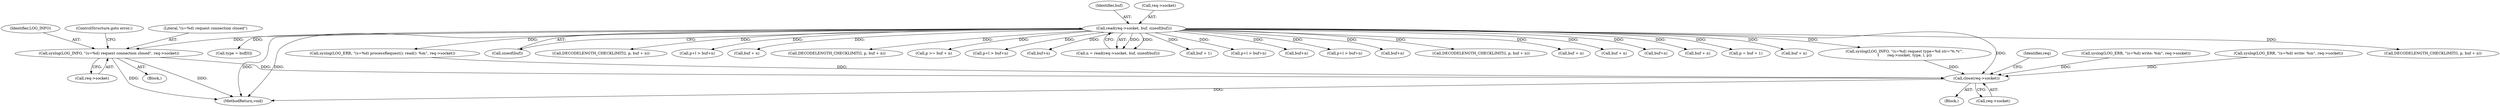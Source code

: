 digraph "0_miniupnp_140ee8d2204b383279f854802b27bdb41c1d5d1a@API" {
"1000183" [label="(Call,syslog(LOG_INFO, \"(s=%d) request connection closed\", req->socket))"];
"1000146" [label="(Call,read(req->socket, buf, sizeof(buf)))"];
"1001044" [label="(Call,close(req->socket))"];
"1000204" [label="(Call,DECODELENGTH_CHECKLIMIT(l, p, buf + n))"];
"1000116" [label="(Block,)"];
"1001044" [label="(Call,close(req->socket))"];
"1000194" [label="(Call,type = buf[0])"];
"1000151" [label="(Call,sizeof(buf))"];
"1000709" [label="(Call,DECODELENGTH_CHECKLIMIT(l, p, buf + n))"];
"1000150" [label="(Identifier,buf)"];
"1000186" [label="(Call,req->socket)"];
"1000184" [label="(Identifier,LOG_INFO)"];
"1000850" [label="(Call,p+l > buf+n)"];
"1000712" [label="(Call,buf + n)"];
"1000182" [label="(Block,)"];
"1000776" [label="(Call,DECODELENGTH_CHECKLIMIT(l, p, buf + n))"];
"1000699" [label="(Call,p >= buf + n)"];
"1000211" [label="(Call,p+l > buf+n)"];
"1000171" [label="(Call,syslog(LOG_ERR, \"(s=%d) processRequest(): read(): %m\", req->socket))"];
"1000854" [label="(Call,buf+n)"];
"1000183" [label="(Call,syslog(LOG_INFO, \"(s=%d) request connection closed\", req->socket))"];
"1001055" [label="(MethodReturn,void)"];
"1000144" [label="(Call,n = read(req->socket, buf, sizeof(buf)))"];
"1000201" [label="(Call,buf + 1)"];
"1000236" [label="(Call,syslog(LOG_INFO, \"(s=%d) request type=%d str='%.*s'\",\n\t       req->socket, type, l, p))"];
"1000189" [label="(ControlStructure,goto error;)"];
"1000783" [label="(Call,p+l > buf+n)"];
"1000787" [label="(Call,buf+n)"];
"1000146" [label="(Call,read(req->socket, buf, sizeof(buf)))"];
"1000716" [label="(Call,p+l > buf+n)"];
"1001050" [label="(Identifier,req)"];
"1001011" [label="(Call,syslog(LOG_ERR, \"(s=%d) write: %m\", req->socket))"];
"1000215" [label="(Call,buf+n)"];
"1000843" [label="(Call,DECODELENGTH_CHECKLIMIT(l, p, buf + n))"];
"1000846" [label="(Call,buf + n)"];
"1001045" [label="(Call,req->socket)"];
"1000701" [label="(Call,buf + n)"];
"1000720" [label="(Call,buf+n)"];
"1000779" [label="(Call,buf + n)"];
"1000147" [label="(Call,req->socket)"];
"1000628" [label="(Call,syslog(LOG_ERR, \"(s=%d) write: %m\", req->socket))"];
"1000185" [label="(Literal,\"(s=%d) request connection closed\")"];
"1000199" [label="(Call,p = buf + 1)"];
"1000207" [label="(Call,buf + n)"];
"1000183" -> "1000182"  [label="AST: "];
"1000183" -> "1000186"  [label="CFG: "];
"1000184" -> "1000183"  [label="AST: "];
"1000185" -> "1000183"  [label="AST: "];
"1000186" -> "1000183"  [label="AST: "];
"1000189" -> "1000183"  [label="CFG: "];
"1000183" -> "1001055"  [label="DDG: "];
"1000183" -> "1001055"  [label="DDG: "];
"1000146" -> "1000183"  [label="DDG: "];
"1000183" -> "1001044"  [label="DDG: "];
"1000146" -> "1000144"  [label="AST: "];
"1000146" -> "1000151"  [label="CFG: "];
"1000147" -> "1000146"  [label="AST: "];
"1000150" -> "1000146"  [label="AST: "];
"1000151" -> "1000146"  [label="AST: "];
"1000144" -> "1000146"  [label="CFG: "];
"1000146" -> "1001055"  [label="DDG: "];
"1000146" -> "1001055"  [label="DDG: "];
"1000146" -> "1000144"  [label="DDG: "];
"1000146" -> "1000144"  [label="DDG: "];
"1000146" -> "1000171"  [label="DDG: "];
"1000146" -> "1000194"  [label="DDG: "];
"1000146" -> "1000199"  [label="DDG: "];
"1000146" -> "1000201"  [label="DDG: "];
"1000146" -> "1000204"  [label="DDG: "];
"1000146" -> "1000207"  [label="DDG: "];
"1000146" -> "1000211"  [label="DDG: "];
"1000146" -> "1000215"  [label="DDG: "];
"1000146" -> "1000236"  [label="DDG: "];
"1000146" -> "1000699"  [label="DDG: "];
"1000146" -> "1000701"  [label="DDG: "];
"1000146" -> "1000709"  [label="DDG: "];
"1000146" -> "1000712"  [label="DDG: "];
"1000146" -> "1000716"  [label="DDG: "];
"1000146" -> "1000720"  [label="DDG: "];
"1000146" -> "1000776"  [label="DDG: "];
"1000146" -> "1000779"  [label="DDG: "];
"1000146" -> "1000783"  [label="DDG: "];
"1000146" -> "1000787"  [label="DDG: "];
"1000146" -> "1000843"  [label="DDG: "];
"1000146" -> "1000846"  [label="DDG: "];
"1000146" -> "1000850"  [label="DDG: "];
"1000146" -> "1000854"  [label="DDG: "];
"1000146" -> "1001044"  [label="DDG: "];
"1001044" -> "1000116"  [label="AST: "];
"1001044" -> "1001045"  [label="CFG: "];
"1001045" -> "1001044"  [label="AST: "];
"1001050" -> "1001044"  [label="CFG: "];
"1001044" -> "1001055"  [label="DDG: "];
"1000236" -> "1001044"  [label="DDG: "];
"1000628" -> "1001044"  [label="DDG: "];
"1001011" -> "1001044"  [label="DDG: "];
"1000171" -> "1001044"  [label="DDG: "];
}
